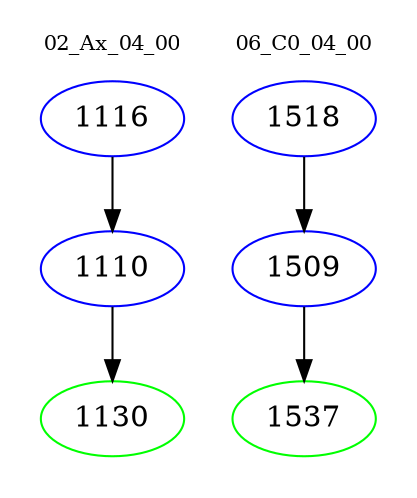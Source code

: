 digraph{
subgraph cluster_0 {
color = white
label = "02_Ax_04_00";
fontsize=10;
T0_1116 [label="1116", color="blue"]
T0_1116 -> T0_1110 [color="black"]
T0_1110 [label="1110", color="blue"]
T0_1110 -> T0_1130 [color="black"]
T0_1130 [label="1130", color="green"]
}
subgraph cluster_1 {
color = white
label = "06_C0_04_00";
fontsize=10;
T1_1518 [label="1518", color="blue"]
T1_1518 -> T1_1509 [color="black"]
T1_1509 [label="1509", color="blue"]
T1_1509 -> T1_1537 [color="black"]
T1_1537 [label="1537", color="green"]
}
}
